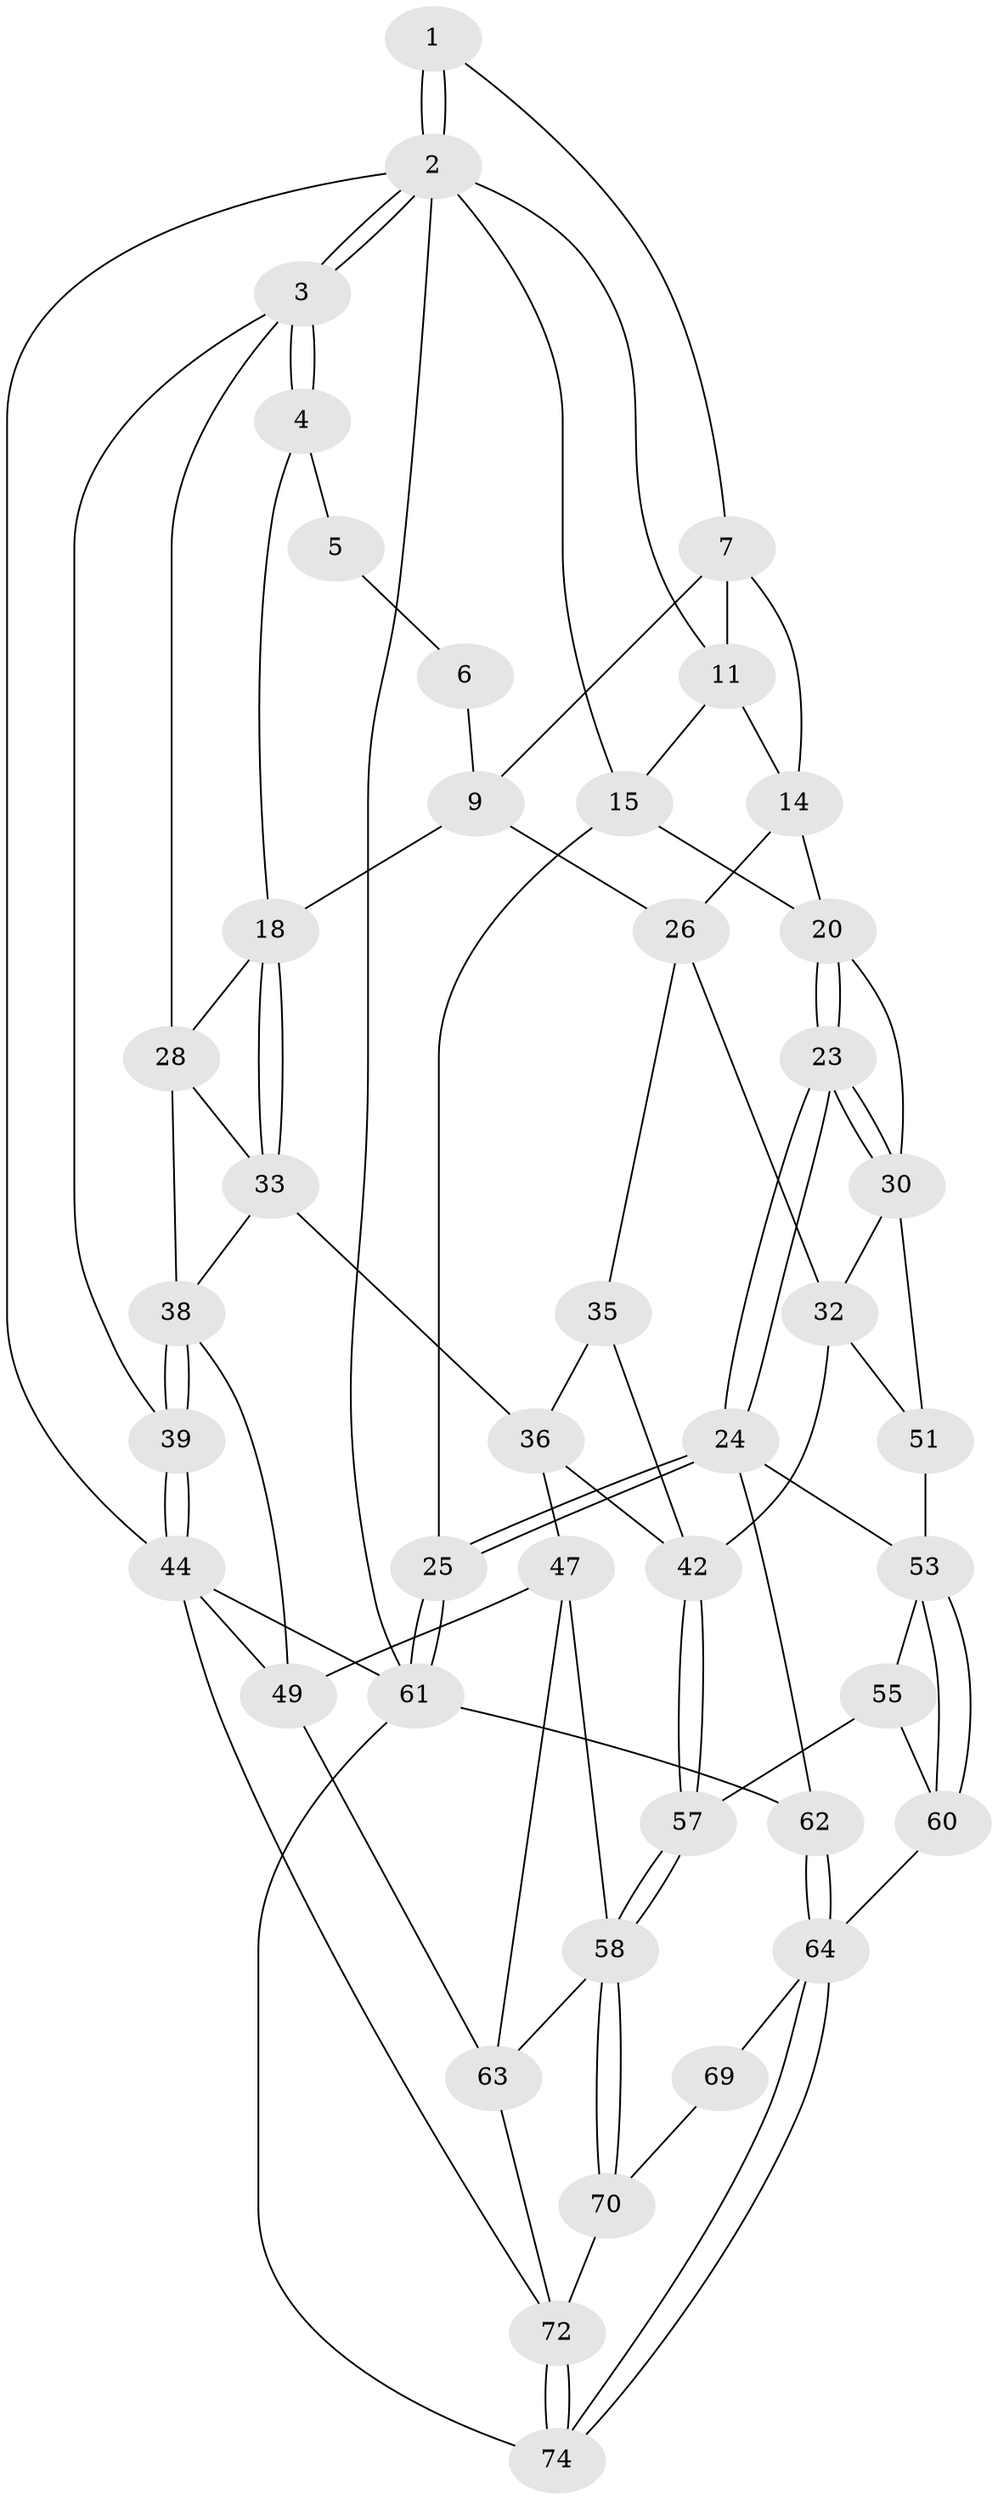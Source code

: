 // Generated by graph-tools (version 1.1) at 2025/52/02/27/25 19:52:42]
// undirected, 43 vertices, 96 edges
graph export_dot {
graph [start="1"]
  node [color=gray90,style=filled];
  1 [pos="+0.33558882888305674+0"];
  2 [pos="+0+0",super="+12"];
  3 [pos="+0+0",super="+29"];
  4 [pos="+0.21561820269135798+0.09063515797871712"];
  5 [pos="+0.2223034908963415+0.08388902211920703"];
  6 [pos="+0.31281714467542787+0",super="+10"];
  7 [pos="+0.6331995025051216+0",super="+8"];
  9 [pos="+0.40406549381832907+0.1413039446391507",super="+17"];
  11 [pos="+0.6463853115591568+0",super="+13"];
  14 [pos="+0.5398848760565363+0.12741536840349646",super="+22"];
  15 [pos="+0.7262131784626267+0.028661155231121734",super="+16"];
  18 [pos="+0.2663672980692163+0.20676350379481165",super="+19"];
  20 [pos="+0.7272860669909323+0.07590467063820644",super="+21"];
  23 [pos="+0.9245906955814882+0.3697536404601857"];
  24 [pos="+0.9819506892792743+0.38027599268298495",super="+52"];
  25 [pos="+1+0.3705013846733071"];
  26 [pos="+0.5082170171390371+0.30782490616294456",super="+27"];
  28 [pos="+0.057546502116873156+0.22301446288626905",super="+34"];
  30 [pos="+0.777669250648936+0.39442921425407135",super="+31"];
  32 [pos="+0.518475813619876+0.3131286236760918",super="+41"];
  33 [pos="+0.23955281926117936+0.2979787954061586",super="+37"];
  35 [pos="+0.4721507113676268+0.3154746781167552"];
  36 [pos="+0.3536414177269392+0.378278056891393",super="+46"];
  38 [pos="+0.10719425325068127+0.38138731741273185",super="+40"];
  39 [pos="+0+0.41496960702570546"];
  42 [pos="+0.5517624946010379+0.5672950949814362",super="+43"];
  44 [pos="+0+0.7192315760444863",super="+45"];
  47 [pos="+0.3346814940702055+0.5438006643152422",super="+48"];
  49 [pos="+0.15226283889538594+0.5582710636094333",super="+50"];
  51 [pos="+0.7109291961193561+0.448600670068249"];
  53 [pos="+0.7637298482291125+0.6350230770018903",super="+54"];
  55 [pos="+0.6849243706588233+0.6281063954068433",super="+56"];
  57 [pos="+0.557551945171429+0.65274503114947"];
  58 [pos="+0.5161893618429488+0.7035608270323824",super="+59"];
  60 [pos="+0.7558359587002316+0.6542478729662875",super="+66"];
  61 [pos="+1+0.4971699968739234",super="+67"];
  62 [pos="+0.854867812681362+0.7751894218793466"];
  63 [pos="+0.32450299516034053+0.7876279149381631",super="+68"];
  64 [pos="+0.818884068486797+0.8518664196276471",super="+65"];
  69 [pos="+0.742400431762359+0.8548984814282224"];
  70 [pos="+0.5389147558201047+0.7925667384184635",super="+71"];
  72 [pos="+0.3908634222892911+1",super="+73"];
  74 [pos="+1+1"];
  1 -- 2;
  1 -- 2;
  1 -- 7;
  2 -- 3;
  2 -- 3;
  2 -- 11;
  2 -- 15;
  2 -- 61;
  2 -- 44;
  3 -- 4;
  3 -- 4;
  3 -- 28;
  3 -- 39;
  4 -- 5;
  4 -- 18;
  5 -- 6 [weight=2];
  6 -- 9;
  7 -- 11;
  7 -- 9;
  7 -- 14;
  9 -- 18;
  9 -- 26;
  11 -- 14;
  11 -- 15;
  14 -- 26;
  14 -- 20;
  15 -- 20;
  15 -- 25;
  18 -- 33;
  18 -- 33;
  18 -- 28;
  20 -- 23;
  20 -- 23;
  20 -- 30;
  23 -- 24;
  23 -- 24;
  23 -- 30;
  23 -- 30;
  24 -- 25;
  24 -- 25;
  24 -- 53;
  24 -- 62;
  25 -- 61;
  25 -- 61;
  26 -- 32;
  26 -- 35;
  28 -- 33;
  28 -- 38;
  30 -- 32;
  30 -- 51;
  32 -- 42;
  32 -- 51;
  33 -- 36;
  33 -- 38;
  35 -- 36;
  35 -- 42;
  36 -- 42;
  36 -- 47;
  38 -- 39;
  38 -- 39;
  38 -- 49;
  39 -- 44;
  39 -- 44;
  42 -- 57;
  42 -- 57;
  44 -- 49;
  44 -- 72;
  44 -- 61;
  47 -- 58;
  47 -- 49;
  47 -- 63;
  49 -- 63;
  51 -- 53;
  53 -- 60;
  53 -- 60;
  53 -- 55;
  55 -- 60 [weight=2];
  55 -- 57;
  57 -- 58;
  57 -- 58;
  58 -- 70;
  58 -- 70;
  58 -- 63;
  60 -- 64;
  61 -- 62;
  61 -- 74;
  62 -- 64;
  62 -- 64;
  63 -- 72;
  64 -- 74;
  64 -- 74;
  64 -- 69;
  69 -- 70 [weight=2];
  70 -- 72;
  72 -- 74;
  72 -- 74;
}
